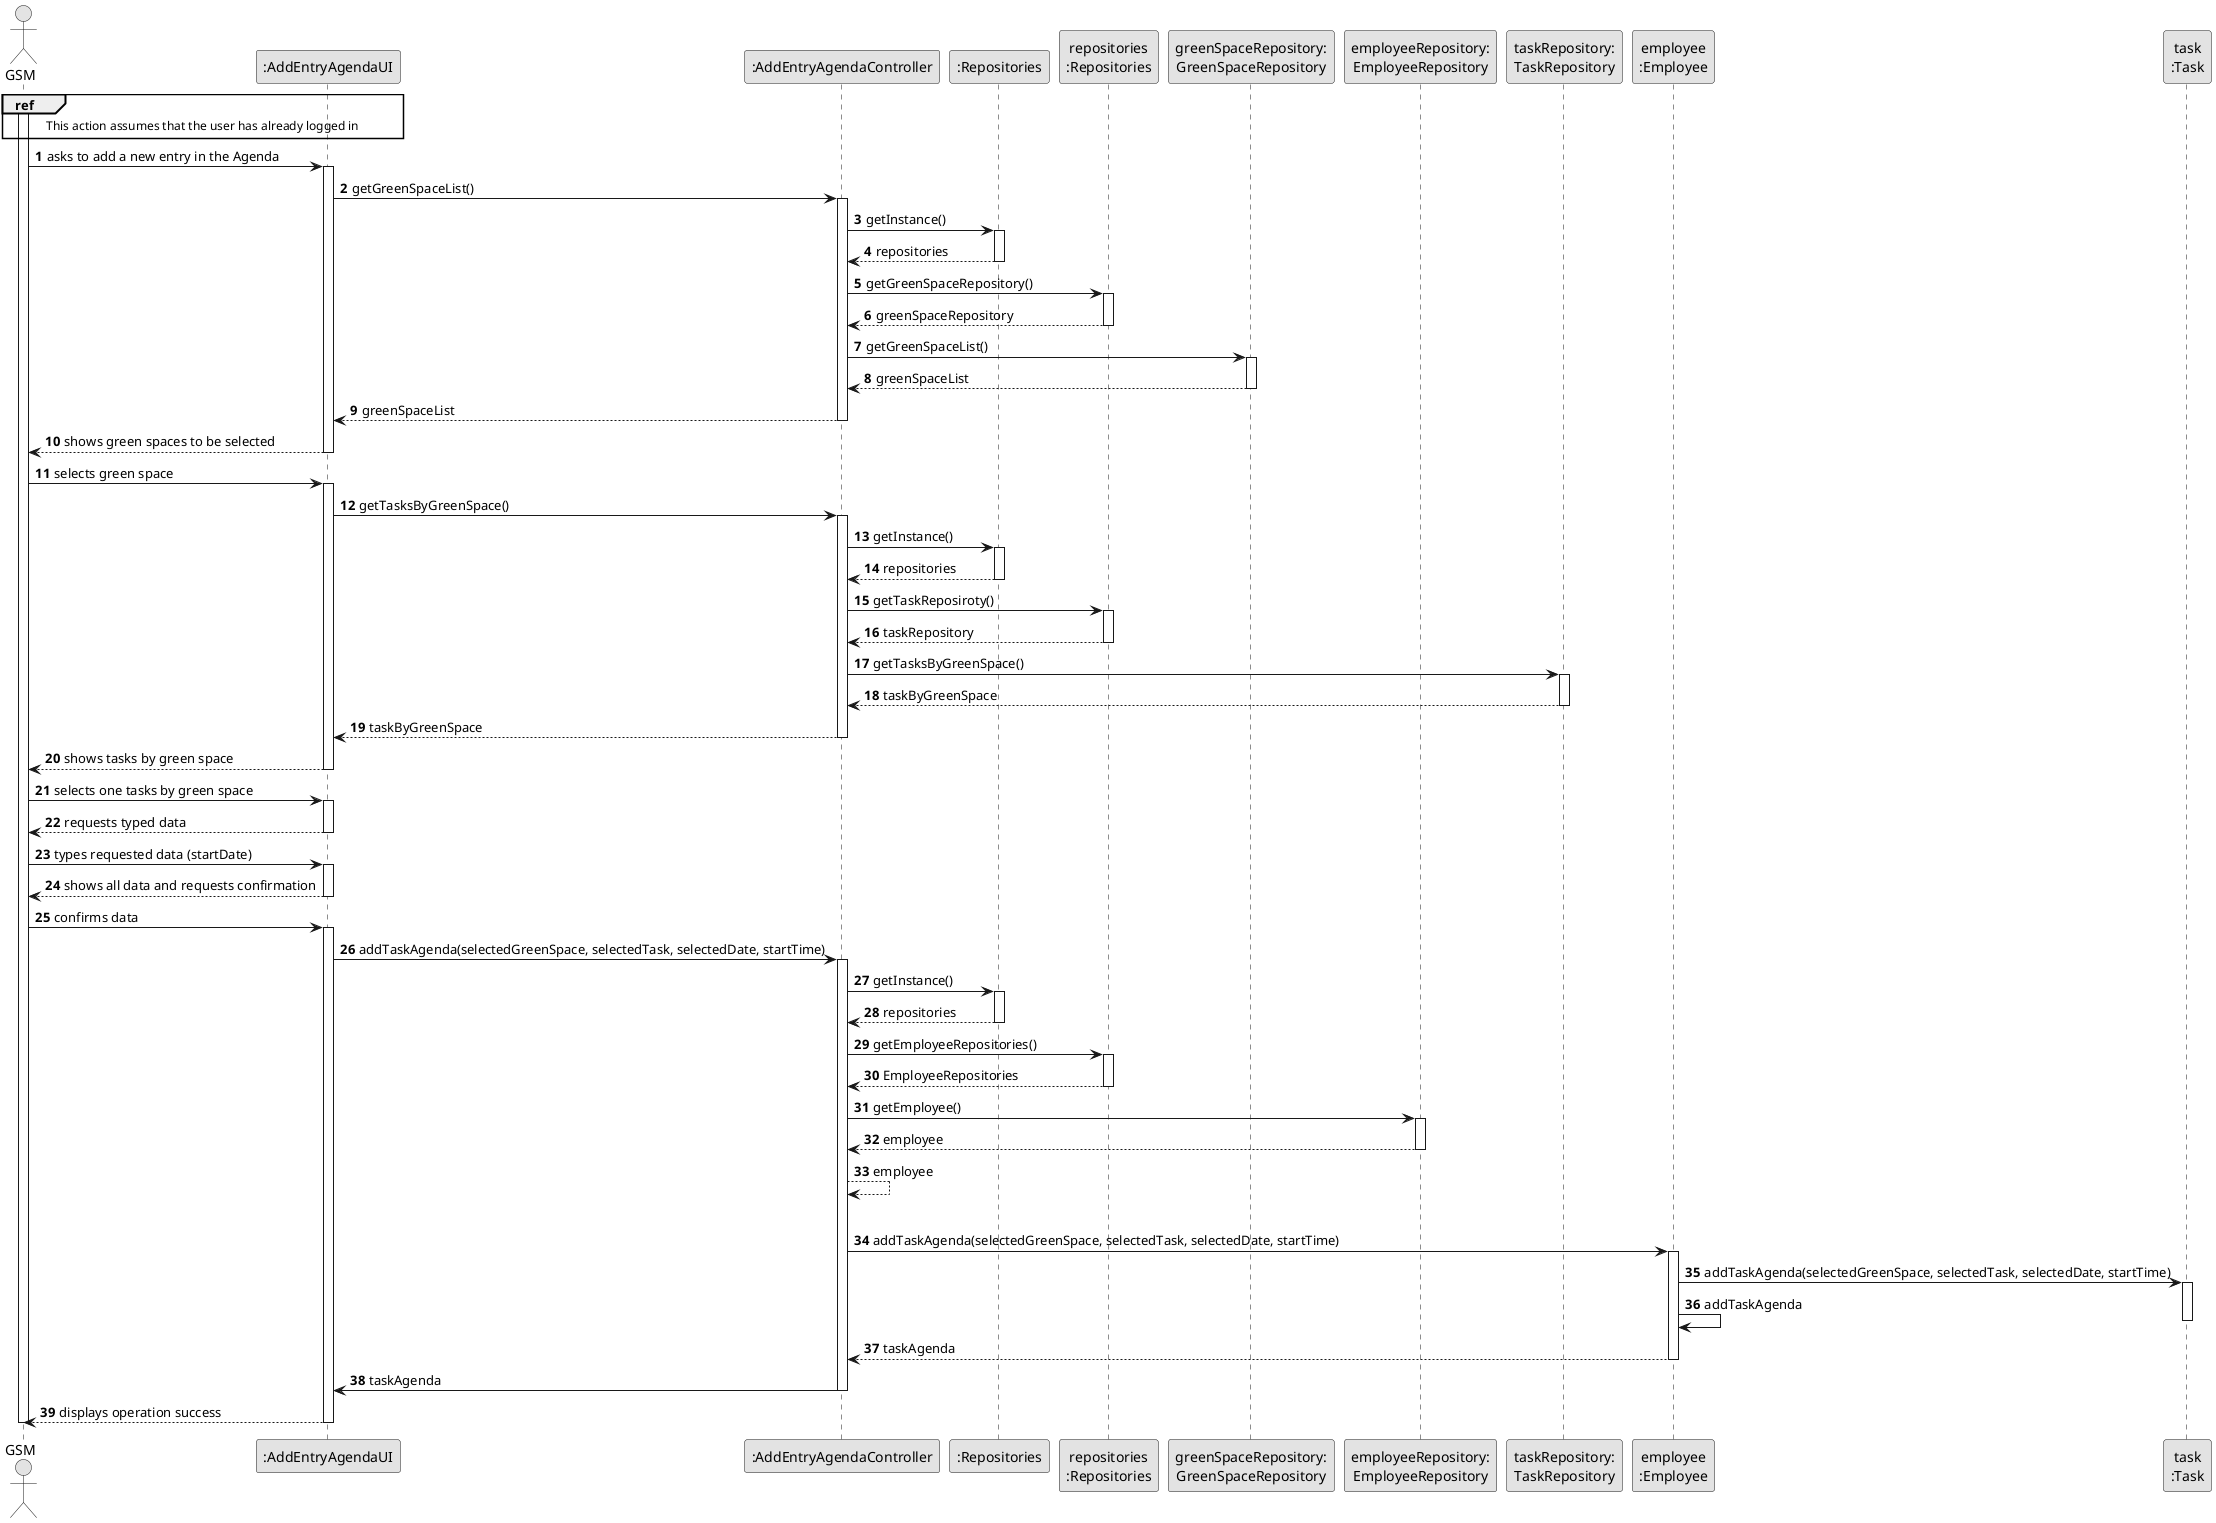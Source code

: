 @startuml
skinparam monochrome true
skinparam packageStyle rectangle
skinparam shadowing false

autonumber

'hide footbox
actor "GSM" as ADM
participant ":AddEntryAgendaUI" as UI
participant ":AddEntryAgendaController" as CTRL
participant ":Repositories" as RepositorySingleton
participant "repositories\n:Repositories" as PLAT
participant "greenSpaceRepository:\nGreenSpaceRepository" as GreenSpaceRepository
participant "employeeRepository:\nEmployeeRepository" as EMPLREP
participant "taskRepository:\nTaskRepository" as TaskRepository

participant "employee\n:Employee" as EMP
participant "task\n:Task" as TAREFA

activate ADM
ref over ADM, UI : This action assumes that the user has already logged in

        ADM -> UI :  asks to add a new entry in the Agenda

        activate UI

            UI -> CTRL : getGreenSpaceList()
            activate CTRL

                CTRL -> RepositorySingleton : getInstance()
                activate RepositorySingleton

                    RepositorySingleton --> CTRL: repositories
                deactivate RepositorySingleton

                CTRL -> PLAT : getGreenSpaceRepository()
                activate PLAT

                    PLAT --> CTRL: greenSpaceRepository
                deactivate PLAT

                CTRL -> GreenSpaceRepository : getGreenSpaceList()
                activate GreenSpaceRepository

                    GreenSpaceRepository --> CTRL : greenSpaceList
                deactivate GreenSpaceRepository

                CTRL --> UI : greenSpaceList
            deactivate CTRL

            UI --> ADM : shows green spaces to be selected
        deactivate UI

    ADM -> UI : selects green space
    activate UI

UI -> CTRL : getTasksByGreenSpace()
            activate CTRL

                CTRL -> RepositorySingleton : getInstance()
                activate RepositorySingleton

                    RepositorySingleton --> CTRL: repositories
                deactivate RepositorySingleton

                CTRL -> PLAT : getTaskReposiroty()
                activate PLAT

                    PLAT --> CTRL: taskRepository
                deactivate PLAT

                CTRL -> TaskRepository : getTasksByGreenSpace()
                activate TaskRepository

                    TaskRepository --> CTRL : taskByGreenSpace
                deactivate TaskRepository

                CTRL --> UI : taskByGreenSpace
            deactivate CTRL

            UI --> ADM : shows tasks by green space
        deactivate UI

    ADM -> UI : selects one tasks by green space
    activate UI

        UI --> ADM : requests typed data
    deactivate UI

    ADM -> UI : types requested data (startDate)
    activate UI

        UI --> ADM : shows all data and requests confirmation
    deactivate UI

    ADM -> UI : confirms data
    activate UI

        UI -> CTRL : addTaskAgenda(selectedGreenSpace, selectedTask, selectedDate, startTime)
       activate CTRL
                       CTRL -> RepositorySingleton : getInstance()
                       activate RepositorySingleton

                       RepositorySingleton --> CTRL : repositories
                       deactivate RepositorySingleton

                       CTRL -> PLAT : getEmployeeRepositories()
                       activate PLAT


                       PLAT --> CTRL : EmployeeRepositories
                       deactivate PLAT


                       CTRL -> EMPLREP: getEmployee()
                       activate EMPLREP
                       EMPLREP -->CTRL: employee
                       deactivate EMPLREP

                   CTRL-->CTRL: employee

                   |||

                               CTRL -> EMP : addTaskAgenda(selectedGreenSpace, selectedTask, selectedDate, startTime)
                               activate EMP

         EMP -> TAREFA: addTaskAgenda(selectedGreenSpace, selectedTask, selectedDate, startTime)
            activate TAREFA


                EMP -> EMP : addTaskAgenda

                deactivate TAREFA

            EMP --> CTRL: taskAgenda
            deactivate EMP



                CTRL -> UI : taskAgenda
                deactivate CTRL
            UI --> ADM: displays operation success
    deactivate UI

deactivate ADM

@enduml
